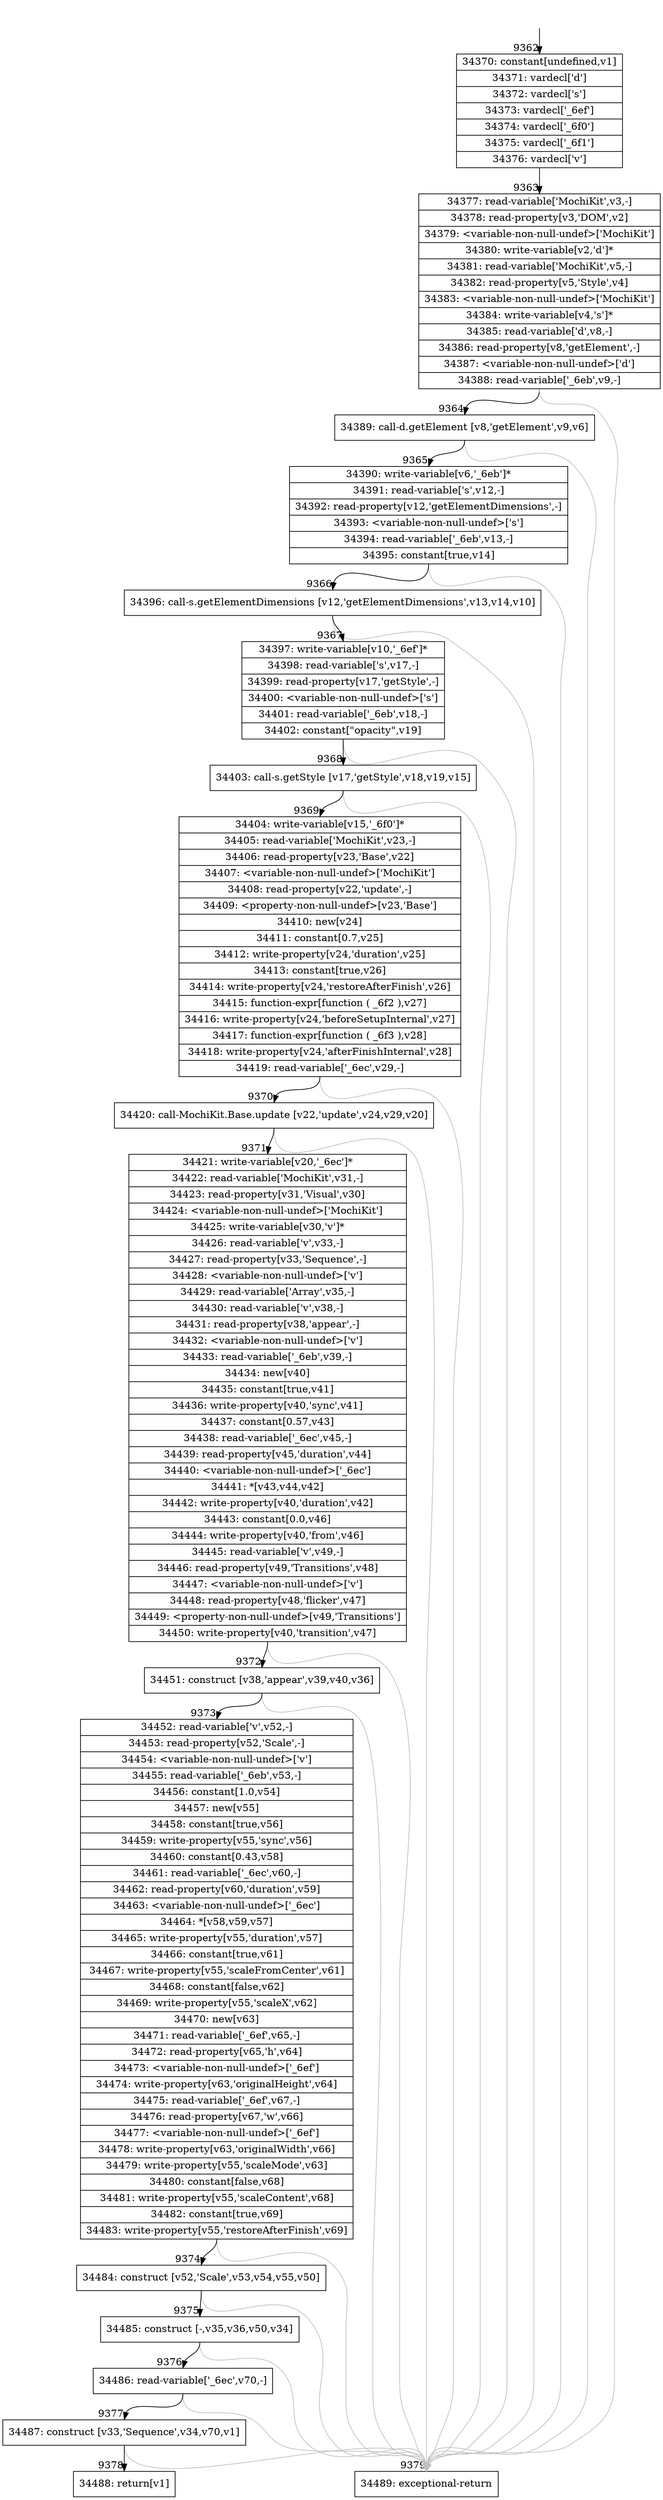 digraph {
rankdir="TD"
BB_entry651[shape=none,label=""];
BB_entry651 -> BB9362 [tailport=s, headport=n, headlabel="    9362"]
BB9362 [shape=record label="{34370: constant[undefined,v1]|34371: vardecl['d']|34372: vardecl['s']|34373: vardecl['_6ef']|34374: vardecl['_6f0']|34375: vardecl['_6f1']|34376: vardecl['v']}" ] 
BB9362 -> BB9363 [tailport=s, headport=n, headlabel="      9363"]
BB9363 [shape=record label="{34377: read-variable['MochiKit',v3,-]|34378: read-property[v3,'DOM',v2]|34379: \<variable-non-null-undef\>['MochiKit']|34380: write-variable[v2,'d']*|34381: read-variable['MochiKit',v5,-]|34382: read-property[v5,'Style',v4]|34383: \<variable-non-null-undef\>['MochiKit']|34384: write-variable[v4,'s']*|34385: read-variable['d',v8,-]|34386: read-property[v8,'getElement',-]|34387: \<variable-non-null-undef\>['d']|34388: read-variable['_6eb',v9,-]}" ] 
BB9363 -> BB9364 [tailport=s, headport=n, headlabel="      9364"]
BB9363 -> BB9379 [tailport=s, headport=n, color=gray, headlabel="      9379"]
BB9364 [shape=record label="{34389: call-d.getElement [v8,'getElement',v9,v6]}" ] 
BB9364 -> BB9365 [tailport=s, headport=n, headlabel="      9365"]
BB9364 -> BB9379 [tailport=s, headport=n, color=gray]
BB9365 [shape=record label="{34390: write-variable[v6,'_6eb']*|34391: read-variable['s',v12,-]|34392: read-property[v12,'getElementDimensions',-]|34393: \<variable-non-null-undef\>['s']|34394: read-variable['_6eb',v13,-]|34395: constant[true,v14]}" ] 
BB9365 -> BB9366 [tailport=s, headport=n, headlabel="      9366"]
BB9365 -> BB9379 [tailport=s, headport=n, color=gray]
BB9366 [shape=record label="{34396: call-s.getElementDimensions [v12,'getElementDimensions',v13,v14,v10]}" ] 
BB9366 -> BB9367 [tailport=s, headport=n, headlabel="      9367"]
BB9366 -> BB9379 [tailport=s, headport=n, color=gray]
BB9367 [shape=record label="{34397: write-variable[v10,'_6ef']*|34398: read-variable['s',v17,-]|34399: read-property[v17,'getStyle',-]|34400: \<variable-non-null-undef\>['s']|34401: read-variable['_6eb',v18,-]|34402: constant[\"opacity\",v19]}" ] 
BB9367 -> BB9368 [tailport=s, headport=n, headlabel="      9368"]
BB9367 -> BB9379 [tailport=s, headport=n, color=gray]
BB9368 [shape=record label="{34403: call-s.getStyle [v17,'getStyle',v18,v19,v15]}" ] 
BB9368 -> BB9369 [tailport=s, headport=n, headlabel="      9369"]
BB9368 -> BB9379 [tailport=s, headport=n, color=gray]
BB9369 [shape=record label="{34404: write-variable[v15,'_6f0']*|34405: read-variable['MochiKit',v23,-]|34406: read-property[v23,'Base',v22]|34407: \<variable-non-null-undef\>['MochiKit']|34408: read-property[v22,'update',-]|34409: \<property-non-null-undef\>[v23,'Base']|34410: new[v24]|34411: constant[0.7,v25]|34412: write-property[v24,'duration',v25]|34413: constant[true,v26]|34414: write-property[v24,'restoreAfterFinish',v26]|34415: function-expr[function ( _6f2 ),v27]|34416: write-property[v24,'beforeSetupInternal',v27]|34417: function-expr[function ( _6f3 ),v28]|34418: write-property[v24,'afterFinishInternal',v28]|34419: read-variable['_6ec',v29,-]}" ] 
BB9369 -> BB9370 [tailport=s, headport=n, headlabel="      9370"]
BB9369 -> BB9379 [tailport=s, headport=n, color=gray]
BB9370 [shape=record label="{34420: call-MochiKit.Base.update [v22,'update',v24,v29,v20]}" ] 
BB9370 -> BB9371 [tailport=s, headport=n, headlabel="      9371"]
BB9370 -> BB9379 [tailport=s, headport=n, color=gray]
BB9371 [shape=record label="{34421: write-variable[v20,'_6ec']*|34422: read-variable['MochiKit',v31,-]|34423: read-property[v31,'Visual',v30]|34424: \<variable-non-null-undef\>['MochiKit']|34425: write-variable[v30,'v']*|34426: read-variable['v',v33,-]|34427: read-property[v33,'Sequence',-]|34428: \<variable-non-null-undef\>['v']|34429: read-variable['Array',v35,-]|34430: read-variable['v',v38,-]|34431: read-property[v38,'appear',-]|34432: \<variable-non-null-undef\>['v']|34433: read-variable['_6eb',v39,-]|34434: new[v40]|34435: constant[true,v41]|34436: write-property[v40,'sync',v41]|34437: constant[0.57,v43]|34438: read-variable['_6ec',v45,-]|34439: read-property[v45,'duration',v44]|34440: \<variable-non-null-undef\>['_6ec']|34441: *[v43,v44,v42]|34442: write-property[v40,'duration',v42]|34443: constant[0.0,v46]|34444: write-property[v40,'from',v46]|34445: read-variable['v',v49,-]|34446: read-property[v49,'Transitions',v48]|34447: \<variable-non-null-undef\>['v']|34448: read-property[v48,'flicker',v47]|34449: \<property-non-null-undef\>[v49,'Transitions']|34450: write-property[v40,'transition',v47]}" ] 
BB9371 -> BB9372 [tailport=s, headport=n, headlabel="      9372"]
BB9371 -> BB9379 [tailport=s, headport=n, color=gray]
BB9372 [shape=record label="{34451: construct [v38,'appear',v39,v40,v36]}" ] 
BB9372 -> BB9373 [tailport=s, headport=n, headlabel="      9373"]
BB9372 -> BB9379 [tailport=s, headport=n, color=gray]
BB9373 [shape=record label="{34452: read-variable['v',v52,-]|34453: read-property[v52,'Scale',-]|34454: \<variable-non-null-undef\>['v']|34455: read-variable['_6eb',v53,-]|34456: constant[1.0,v54]|34457: new[v55]|34458: constant[true,v56]|34459: write-property[v55,'sync',v56]|34460: constant[0.43,v58]|34461: read-variable['_6ec',v60,-]|34462: read-property[v60,'duration',v59]|34463: \<variable-non-null-undef\>['_6ec']|34464: *[v58,v59,v57]|34465: write-property[v55,'duration',v57]|34466: constant[true,v61]|34467: write-property[v55,'scaleFromCenter',v61]|34468: constant[false,v62]|34469: write-property[v55,'scaleX',v62]|34470: new[v63]|34471: read-variable['_6ef',v65,-]|34472: read-property[v65,'h',v64]|34473: \<variable-non-null-undef\>['_6ef']|34474: write-property[v63,'originalHeight',v64]|34475: read-variable['_6ef',v67,-]|34476: read-property[v67,'w',v66]|34477: \<variable-non-null-undef\>['_6ef']|34478: write-property[v63,'originalWidth',v66]|34479: write-property[v55,'scaleMode',v63]|34480: constant[false,v68]|34481: write-property[v55,'scaleContent',v68]|34482: constant[true,v69]|34483: write-property[v55,'restoreAfterFinish',v69]}" ] 
BB9373 -> BB9374 [tailport=s, headport=n, headlabel="      9374"]
BB9373 -> BB9379 [tailport=s, headport=n, color=gray]
BB9374 [shape=record label="{34484: construct [v52,'Scale',v53,v54,v55,v50]}" ] 
BB9374 -> BB9375 [tailport=s, headport=n, headlabel="      9375"]
BB9374 -> BB9379 [tailport=s, headport=n, color=gray]
BB9375 [shape=record label="{34485: construct [-,v35,v36,v50,v34]}" ] 
BB9375 -> BB9376 [tailport=s, headport=n, headlabel="      9376"]
BB9375 -> BB9379 [tailport=s, headport=n, color=gray]
BB9376 [shape=record label="{34486: read-variable['_6ec',v70,-]}" ] 
BB9376 -> BB9377 [tailport=s, headport=n, headlabel="      9377"]
BB9376 -> BB9379 [tailport=s, headport=n, color=gray]
BB9377 [shape=record label="{34487: construct [v33,'Sequence',v34,v70,v1]}" ] 
BB9377 -> BB9378 [tailport=s, headport=n, headlabel="      9378"]
BB9377 -> BB9379 [tailport=s, headport=n, color=gray]
BB9378 [shape=record label="{34488: return[v1]}" ] 
BB9379 [shape=record label="{34489: exceptional-return}" ] 
//#$~ 6657
}
